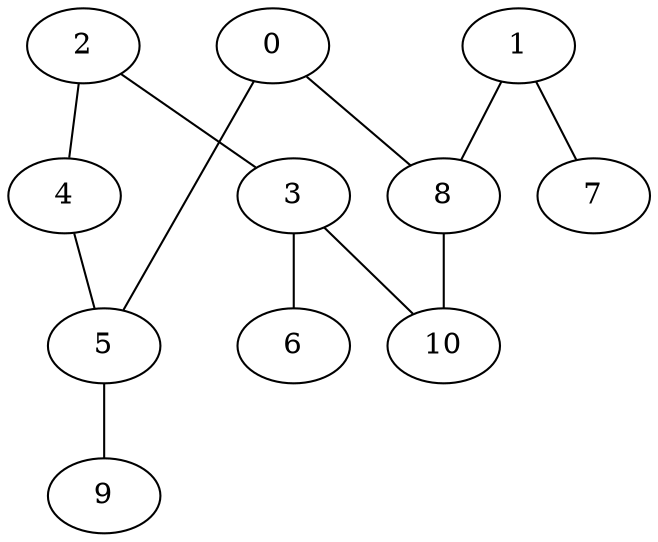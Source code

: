 graph "sampletest150-mod4_image12.bmp" {
	0	 [type=corner,
		x=345,
		y=178];
	5	 [type=intersection,
		x=380,
		y=170];
	0 -- 5	 [angle0="-.22",
		frequency=1,
		type0=line];
	8	 [type=intersection,
		x=158,
		y=357];
	0 -- 8	 [angle0="-.76",
		frequency=1,
		type0=line];
	1	 [type=corner,
		x=375,
		y=365];
	7	 [type=endpoint,
		x=374,
		y=275];
	1 -- 7	 [angle0="1.56",
		frequency=1,
		type0=line];
	1 -- 8	 [angle0=".04",
		frequency=1,
		type0=line];
	2	 [type=corner,
		x=161,
		y=161];
	3	 [type=intersection,
		x=137,
		y=264];
	2 -- 3	 [angle0="-1.34",
		frequency=1,
		type0=line];
	4	 [type=corner,
		x=343,
		y=159];
	2 -- 4	 [angle0="-.01",
		frequency=1,
		type0=line];
	6	 [type=endpoint,
		x=80,
		y=284];
	3 -- 6	 [angle0="-.34",
		frequency=1,
		type0=line];
	10	 [type=corner,
		x=145,
		y=346];
	3 -- 10	 [angle0="1.47",
		frequency=1,
		type0=line];
	4 -- 5	 [angle0=".29",
		frequency=1,
		type0=line];
	9	 [type=endpoint,
		x=380,
		y=247];
	5 -- 9	 [angle0="-1.57",
		frequency=1,
		type0=line];
	8 -- 10	 [angle0=".70",
		frequency=1,
		type0=line];
}
